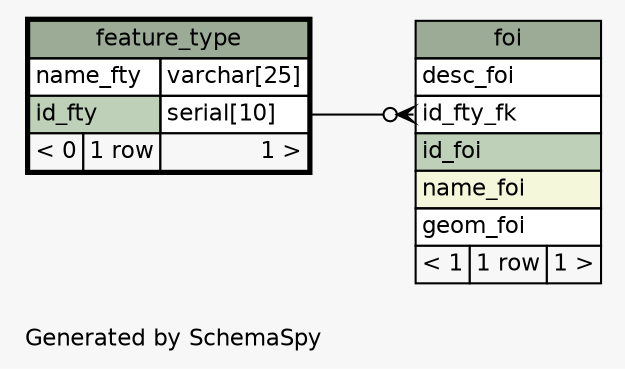 // dot 2.26.3 on Linux 3.2.0-38-generic-pae
// SchemaSpy rev 590
digraph "oneDegreeRelationshipsDiagram" {
  graph [
    rankdir="RL"
    bgcolor="#f7f7f7"
    label="\nGenerated by SchemaSpy"
    labeljust="l"
    nodesep="0.18"
    ranksep="0.46"
    fontname="Helvetica"
    fontsize="11"
  ];
  node [
    fontname="Helvetica"
    fontsize="11"
    shape="plaintext"
  ];
  edge [
    arrowsize="0.8"
  ];
  "foi":"id_fty_fk":w -> "feature_type":"id_fty.type":e [arrowhead=none dir=back arrowtail=crowodot];
  "feature_type" [
    label=<
    <TABLE BORDER="2" CELLBORDER="1" CELLSPACING="0" BGCOLOR="#ffffff">
      <TR><TD COLSPAN="3" BGCOLOR="#9bab96" ALIGN="CENTER">feature_type</TD></TR>
      <TR><TD PORT="name_fty" COLSPAN="2" ALIGN="LEFT">name_fty</TD><TD PORT="name_fty.type" ALIGN="LEFT">varchar[25]</TD></TR>
      <TR><TD PORT="id_fty" COLSPAN="2" BGCOLOR="#bed1b8" ALIGN="LEFT">id_fty</TD><TD PORT="id_fty.type" ALIGN="LEFT">serial[10]</TD></TR>
      <TR><TD ALIGN="LEFT" BGCOLOR="#f7f7f7">&lt; 0</TD><TD ALIGN="RIGHT" BGCOLOR="#f7f7f7">1 row</TD><TD ALIGN="RIGHT" BGCOLOR="#f7f7f7">1 &gt;</TD></TR>
    </TABLE>>
    URL="feature_type.html"
    tooltip="feature_type"
  ];
  "foi" [
    label=<
    <TABLE BORDER="0" CELLBORDER="1" CELLSPACING="0" BGCOLOR="#ffffff">
      <TR><TD COLSPAN="3" BGCOLOR="#9bab96" ALIGN="CENTER">foi</TD></TR>
      <TR><TD PORT="desc_foi" COLSPAN="3" ALIGN="LEFT">desc_foi</TD></TR>
      <TR><TD PORT="id_fty_fk" COLSPAN="3" ALIGN="LEFT">id_fty_fk</TD></TR>
      <TR><TD PORT="id_foi" COLSPAN="3" BGCOLOR="#bed1b8" ALIGN="LEFT">id_foi</TD></TR>
      <TR><TD PORT="name_foi" COLSPAN="3" BGCOLOR="#f4f7da" ALIGN="LEFT">name_foi</TD></TR>
      <TR><TD PORT="geom_foi" COLSPAN="3" ALIGN="LEFT">geom_foi</TD></TR>
      <TR><TD ALIGN="LEFT" BGCOLOR="#f7f7f7">&lt; 1</TD><TD ALIGN="RIGHT" BGCOLOR="#f7f7f7">1 row</TD><TD ALIGN="RIGHT" BGCOLOR="#f7f7f7">1 &gt;</TD></TR>
    </TABLE>>
    URL="foi.html"
    tooltip="foi"
  ];
}
